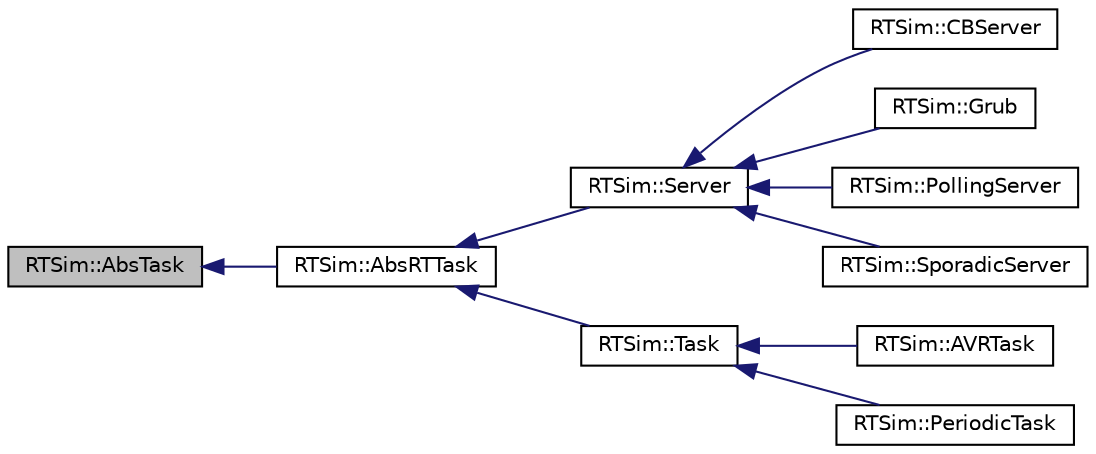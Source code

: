 digraph "RTSim::AbsTask"
{
  edge [fontname="Helvetica",fontsize="10",labelfontname="Helvetica",labelfontsize="10"];
  node [fontname="Helvetica",fontsize="10",shape=record];
  rankdir="LR";
  Node0 [label="RTSim::AbsTask",height=0.2,width=0.4,color="black", fillcolor="grey75", style="filled", fontcolor="black"];
  Node0 -> Node1 [dir="back",color="midnightblue",fontsize="10",style="solid",fontname="Helvetica"];
  Node1 [label="RTSim::AbsRTTask",height=0.2,width=0.4,color="black", fillcolor="white", style="filled",URL="$classRTSim_1_1AbsRTTask.html"];
  Node1 -> Node2 [dir="back",color="midnightblue",fontsize="10",style="solid",fontname="Helvetica"];
  Node2 [label="RTSim::Server",height=0.2,width=0.4,color="black", fillcolor="white", style="filled",URL="$classRTSim_1_1Server.html"];
  Node2 -> Node3 [dir="back",color="midnightblue",fontsize="10",style="solid",fontname="Helvetica"];
  Node3 [label="RTSim::CBServer",height=0.2,width=0.4,color="black", fillcolor="white", style="filled",URL="$classRTSim_1_1CBServer.html"];
  Node2 -> Node4 [dir="back",color="midnightblue",fontsize="10",style="solid",fontname="Helvetica"];
  Node4 [label="RTSim::Grub",height=0.2,width=0.4,color="black", fillcolor="white", style="filled",URL="$classRTSim_1_1Grub.html"];
  Node2 -> Node5 [dir="back",color="midnightblue",fontsize="10",style="solid",fontname="Helvetica"];
  Node5 [label="RTSim::PollingServer",height=0.2,width=0.4,color="black", fillcolor="white", style="filled",URL="$classRTSim_1_1PollingServer.html"];
  Node2 -> Node6 [dir="back",color="midnightblue",fontsize="10",style="solid",fontname="Helvetica"];
  Node6 [label="RTSim::SporadicServer",height=0.2,width=0.4,color="black", fillcolor="white", style="filled",URL="$classRTSim_1_1SporadicServer.html"];
  Node1 -> Node7 [dir="back",color="midnightblue",fontsize="10",style="solid",fontname="Helvetica"];
  Node7 [label="RTSim::Task",height=0.2,width=0.4,color="black", fillcolor="white", style="filled",URL="$classRTSim_1_1Task.html"];
  Node7 -> Node8 [dir="back",color="midnightblue",fontsize="10",style="solid",fontname="Helvetica"];
  Node8 [label="RTSim::AVRTask",height=0.2,width=0.4,color="black", fillcolor="white", style="filled",URL="$classRTSim_1_1AVRTask.html"];
  Node7 -> Node9 [dir="back",color="midnightblue",fontsize="10",style="solid",fontname="Helvetica"];
  Node9 [label="RTSim::PeriodicTask",height=0.2,width=0.4,color="black", fillcolor="white", style="filled",URL="$classRTSim_1_1PeriodicTask.html"];
}
